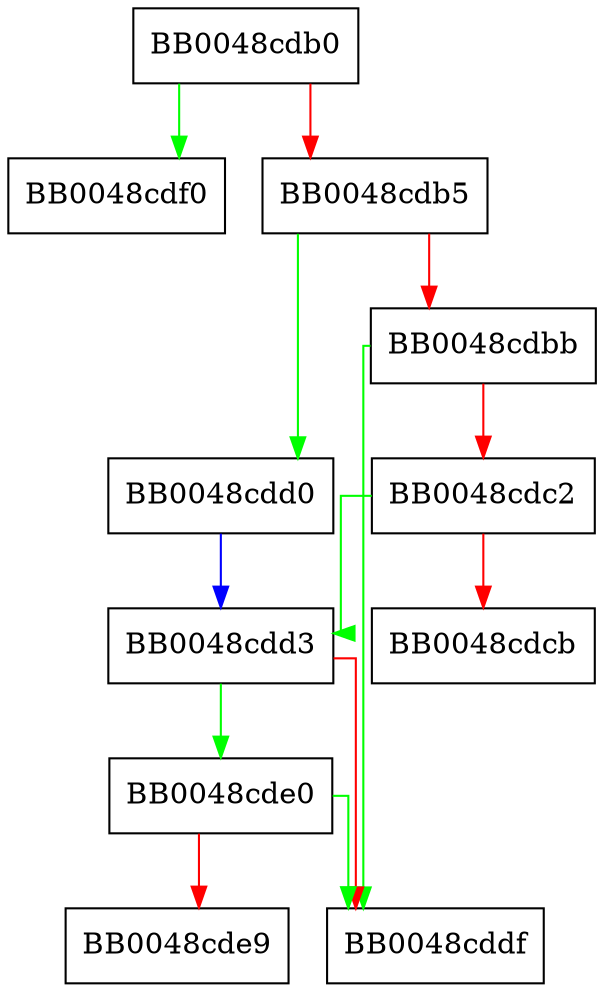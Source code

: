 digraph SSL_get_ciphers {
  node [shape="box"];
  graph [splines=ortho];
  BB0048cdb0 -> BB0048cdf0 [color="green"];
  BB0048cdb0 -> BB0048cdb5 [color="red"];
  BB0048cdb5 -> BB0048cdd0 [color="green"];
  BB0048cdb5 -> BB0048cdbb [color="red"];
  BB0048cdbb -> BB0048cddf [color="green"];
  BB0048cdbb -> BB0048cdc2 [color="red"];
  BB0048cdc2 -> BB0048cdd3 [color="green"];
  BB0048cdc2 -> BB0048cdcb [color="red"];
  BB0048cdd0 -> BB0048cdd3 [color="blue"];
  BB0048cdd3 -> BB0048cde0 [color="green"];
  BB0048cdd3 -> BB0048cddf [color="red"];
  BB0048cde0 -> BB0048cddf [color="green"];
  BB0048cde0 -> BB0048cde9 [color="red"];
}